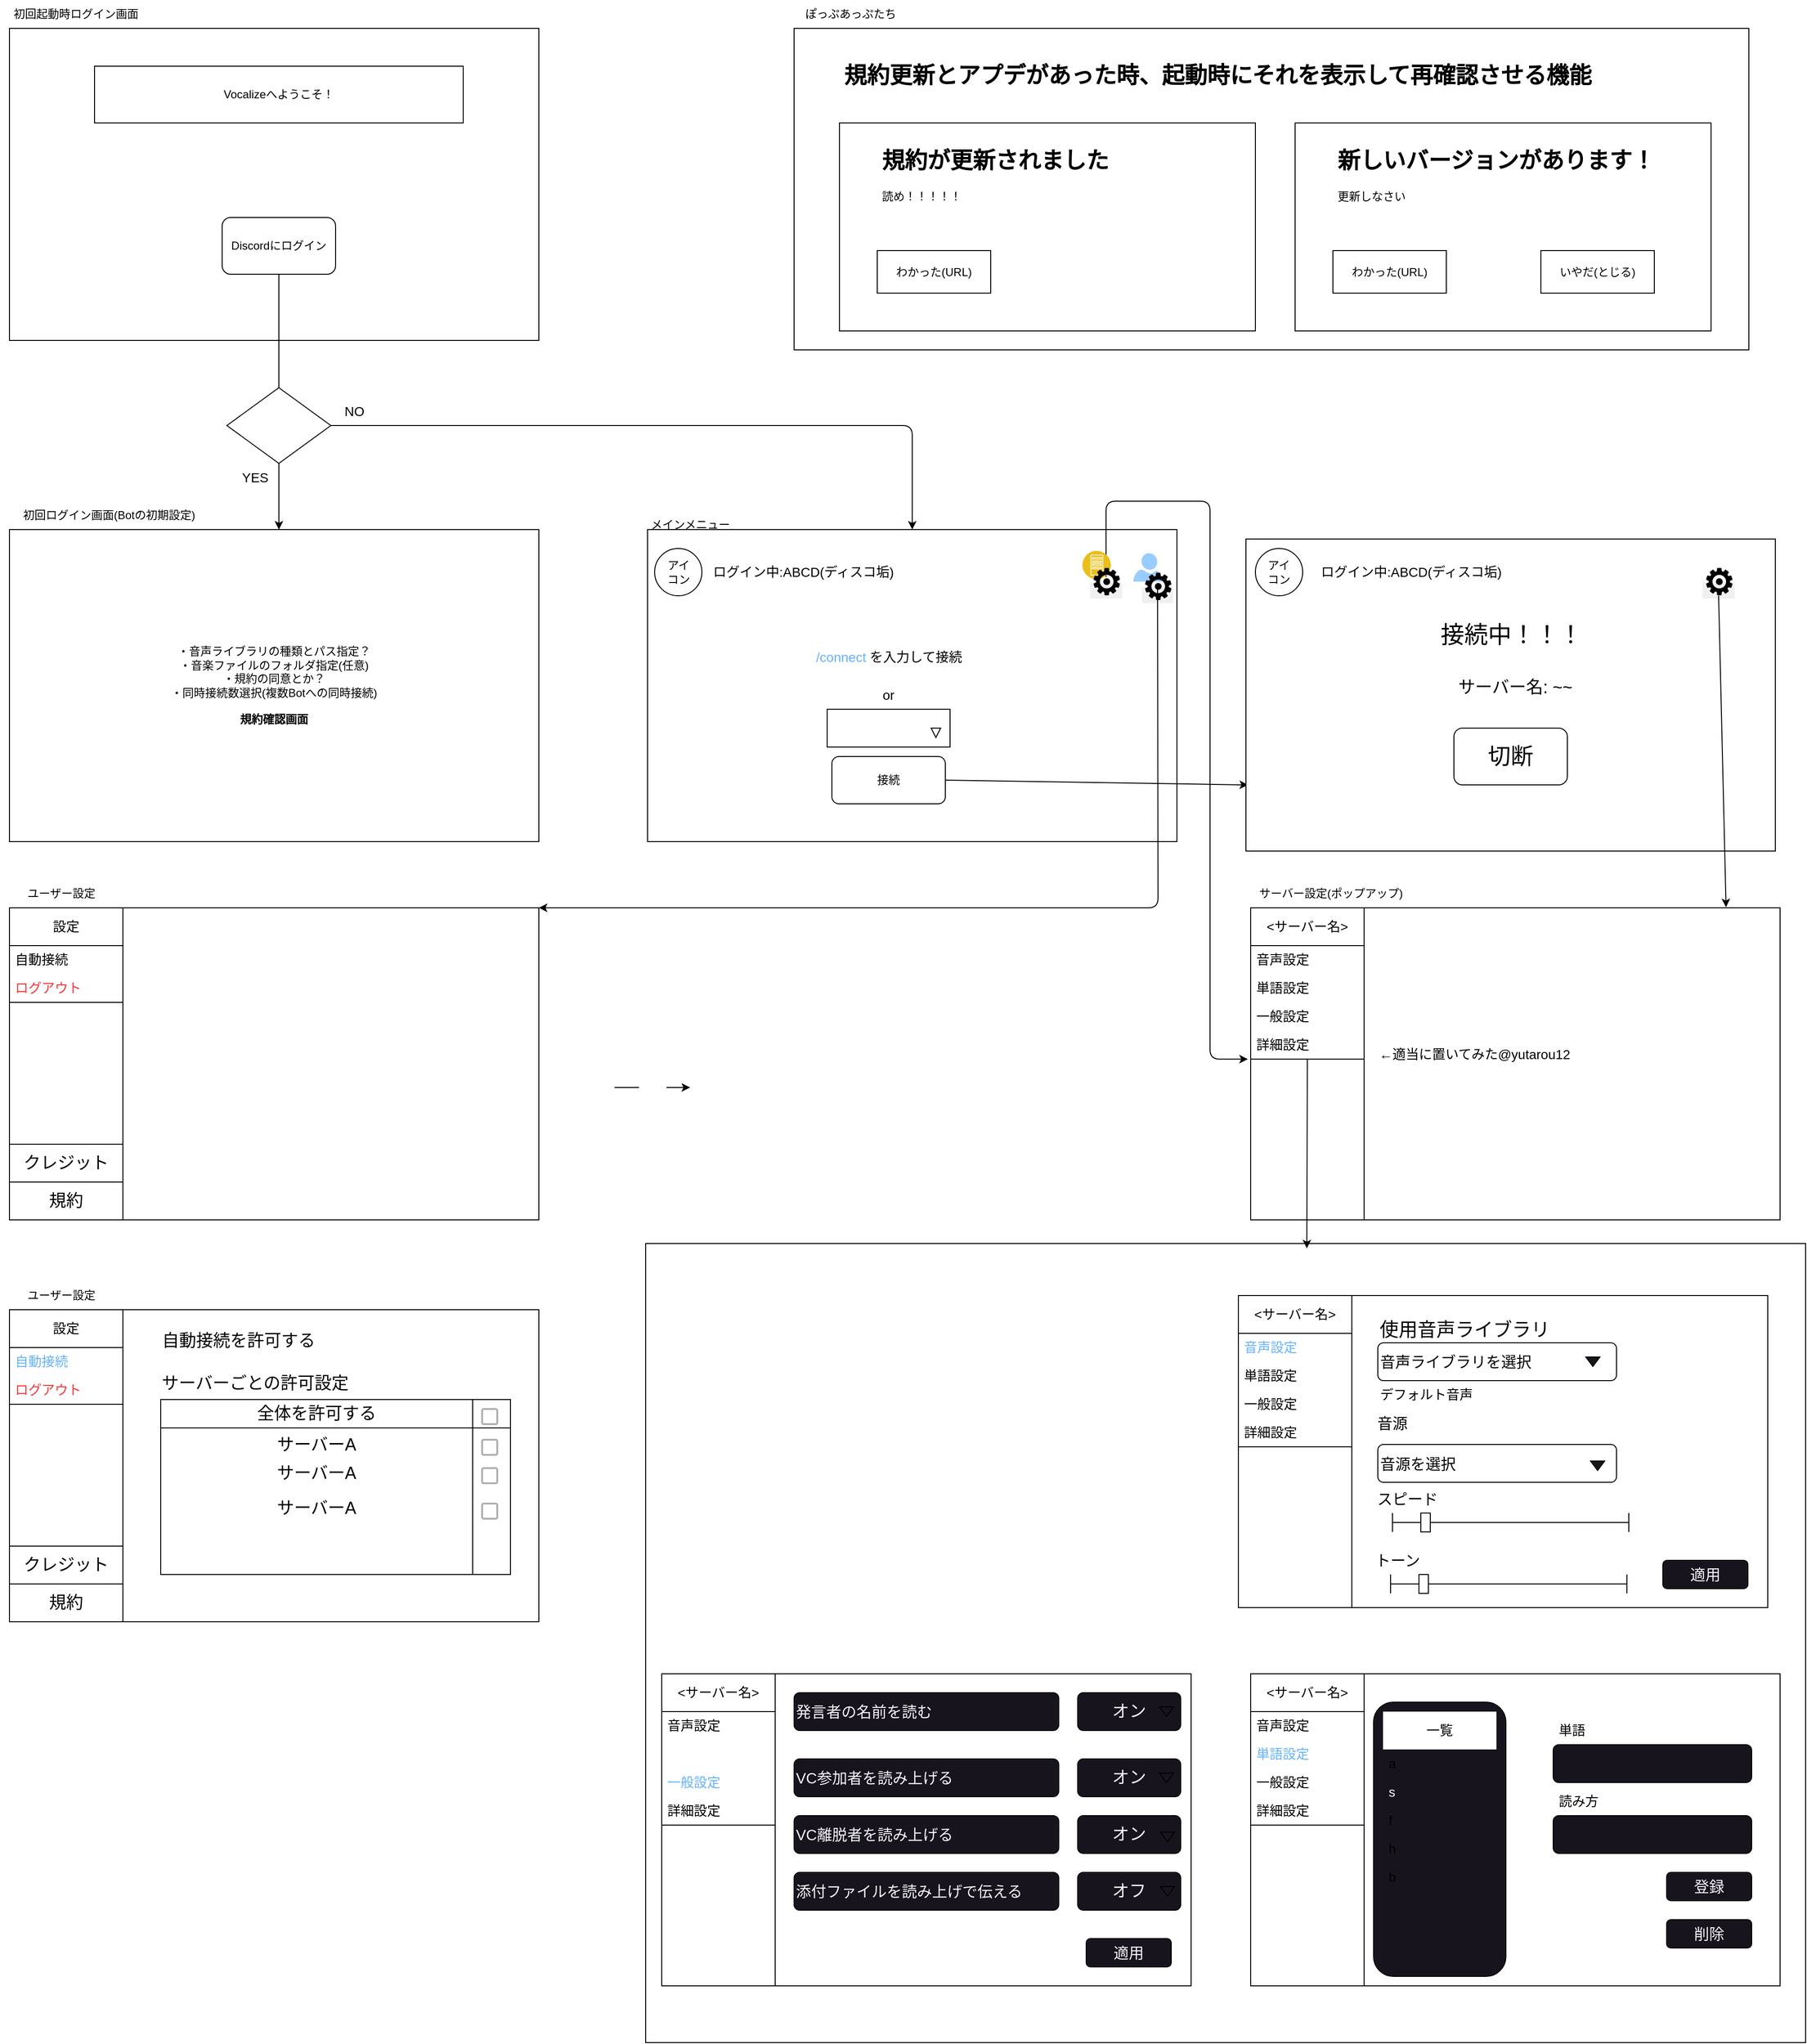 <mxfile>
    <diagram id="Rq6vKUAzr5i6UWnKAh0b" name="Page-1">
        <mxGraphModel dx="1032" dy="631" grid="1" gridSize="10" guides="1" tooltips="1" connect="1" arrows="0" fold="1" page="1" pageScale="1" pageWidth="1920" pageHeight="1200" math="0" shadow="0">
            <root>
                <mxCell id="0"/>
                <mxCell id="1" parent="0"/>
                <mxCell id="364" value="" style="rounded=0;whiteSpace=wrap;html=1;" vertex="1" parent="1">
                    <mxGeometry x="683" y="1315" width="1227" height="845" as="geometry"/>
                </mxCell>
                <mxCell id="175" value="" style="rounded=0;whiteSpace=wrap;html=1;" parent="1" vertex="1">
                    <mxGeometry x="840" y="30" width="1010" height="340" as="geometry"/>
                </mxCell>
                <mxCell id="2" value="" style="rounded=0;whiteSpace=wrap;html=1;" parent="1" vertex="1">
                    <mxGeometry x="10" y="30" width="560" height="330" as="geometry"/>
                </mxCell>
                <mxCell id="4" value="Vocalizeへようこそ！" style="rounded=0;whiteSpace=wrap;html=1;" parent="1" vertex="1">
                    <mxGeometry x="100" y="70" width="390" height="60" as="geometry"/>
                </mxCell>
                <mxCell id="5" value="初回起動時ログイン画面" style="text;html=1;align=center;verticalAlign=middle;resizable=0;points=[];autosize=1;strokeColor=none;fillColor=none;fontSize=12;" parent="1" vertex="1">
                    <mxGeometry width="160" height="30" as="geometry"/>
                </mxCell>
                <mxCell id="42" style="edgeStyle=none;html=1;exitX=0.5;exitY=1;exitDx=0;exitDy=0;fontSize=37;fontColor=#000000;startArrow=none;" parent="1" edge="1">
                    <mxGeometry relative="1" as="geometry">
                        <mxPoint x="295" y="560" as="targetPoint"/>
                    </mxGeometry>
                </mxCell>
                <mxCell id="6" value="Discordにログイン" style="rounded=1;whiteSpace=wrap;html=1;" parent="1" vertex="1">
                    <mxGeometry x="235" y="230" width="120" height="60" as="geometry"/>
                </mxCell>
                <mxCell id="8" value="" style="rounded=0;whiteSpace=wrap;html=1;" parent="1" vertex="1">
                    <mxGeometry x="685" y="560" width="560" height="330" as="geometry"/>
                </mxCell>
                <mxCell id="10" value="・音声ライブラリの種類とパス指定？&lt;br&gt;・音楽ファイルのフォルダ指定(任意)&lt;br&gt;・規約の同意とか？&lt;br&gt;・同時接続数選択(複数Botへの同時接続)&lt;br&gt;&lt;b&gt;&lt;br&gt;規約確認画面&lt;/b&gt;" style="rounded=0;whiteSpace=wrap;html=1;" parent="1" vertex="1">
                    <mxGeometry x="10" y="560" width="560" height="330" as="geometry"/>
                </mxCell>
                <mxCell id="11" value="初回ログイン画面(Botの初期設定)" style="text;html=1;align=center;verticalAlign=middle;resizable=0;points=[];autosize=1;strokeColor=none;fillColor=none;fontSize=12;" parent="1" vertex="1">
                    <mxGeometry x="10" y="530" width="210" height="30" as="geometry"/>
                </mxCell>
                <mxCell id="14" value="メインメニュー" style="text;html=1;align=center;verticalAlign=middle;resizable=0;points=[];autosize=1;strokeColor=none;fillColor=none;fontSize=12;" parent="1" vertex="1">
                    <mxGeometry x="675" y="540" width="110" height="30" as="geometry"/>
                </mxCell>
                <mxCell id="92" style="edgeStyle=none;html=1;entryX=0.004;entryY=0.788;entryDx=0;entryDy=0;fontSize=19;fontColor=#FFFFFF;entryPerimeter=0;exitX=1;exitY=0.5;exitDx=0;exitDy=0;" parent="1" source="16" target="75" edge="1">
                    <mxGeometry relative="1" as="geometry"/>
                </mxCell>
                <mxCell id="16" value="接続" style="rounded=1;whiteSpace=wrap;html=1;fontSize=12;" parent="1" vertex="1">
                    <mxGeometry x="880" y="800" width="120" height="50" as="geometry"/>
                </mxCell>
                <mxCell id="88" style="edgeStyle=none;html=1;entryX=1;entryY=0;entryDx=0;entryDy=0;fontSize=14;fontColor=#66B2FF;" parent="1" source="108" target="21" edge="1">
                    <mxGeometry relative="1" as="geometry">
                        <Array as="points">
                            <mxPoint x="1225" y="960"/>
                        </Array>
                    </mxGeometry>
                </mxCell>
                <mxCell id="18" value="アイ&lt;br&gt;コン" style="ellipse;whiteSpace=wrap;html=1;aspect=fixed;" parent="1" vertex="1">
                    <mxGeometry x="692.5" y="580" width="50" height="50" as="geometry"/>
                </mxCell>
                <mxCell id="20" value="ログイン中:ABCD(ディスコ垢)" style="text;html=1;strokeColor=none;fillColor=none;align=center;verticalAlign=middle;whiteSpace=wrap;rounded=0;fontSize=14;" parent="1" vertex="1">
                    <mxGeometry x="745" y="590" width="210" height="30" as="geometry"/>
                </mxCell>
                <mxCell id="21" value="" style="rounded=0;whiteSpace=wrap;html=1;" parent="1" vertex="1">
                    <mxGeometry x="10" y="960" width="560" height="330" as="geometry"/>
                </mxCell>
                <mxCell id="23" value="" style="rounded=0;whiteSpace=wrap;html=1;fontSize=14;" parent="1" vertex="1">
                    <mxGeometry x="10" y="960" width="120" height="330" as="geometry"/>
                </mxCell>
                <mxCell id="24" value="設定" style="swimlane;fontStyle=0;childLayout=stackLayout;horizontal=1;startSize=40;horizontalStack=0;resizeParent=1;resizeParentMax=0;resizeLast=0;collapsible=1;marginBottom=0;whiteSpace=wrap;html=1;fontSize=14;" parent="1" vertex="1">
                    <mxGeometry x="10" y="960" width="120" height="100" as="geometry">
                        <mxRectangle x="700" y="560" width="120" height="130" as="alternateBounds"/>
                    </mxGeometry>
                </mxCell>
                <mxCell id="69" value="自動接続" style="text;strokeColor=none;fillColor=none;align=left;verticalAlign=middle;spacingLeft=4;spacingRight=4;overflow=hidden;points=[[0,0.5],[1,0.5]];portConstraint=eastwest;rotatable=0;whiteSpace=wrap;html=1;fontSize=14;" vertex="1" parent="24">
                    <mxGeometry y="40" width="120" height="30" as="geometry"/>
                </mxCell>
                <mxCell id="27" value="&lt;font color=&quot;#ff3333&quot;&gt;ログアウト&lt;/font&gt;" style="text;strokeColor=none;fillColor=none;align=left;verticalAlign=middle;spacingLeft=4;spacingRight=4;overflow=hidden;points=[[0,0.5],[1,0.5]];portConstraint=eastwest;rotatable=0;whiteSpace=wrap;html=1;fontSize=14;" parent="24" vertex="1">
                    <mxGeometry y="70" width="120" height="30" as="geometry"/>
                </mxCell>
                <mxCell id="32" value="" style="rounded=0;whiteSpace=wrap;html=1;" parent="1" vertex="1">
                    <mxGeometry x="1323" y="960" width="560" height="330" as="geometry"/>
                </mxCell>
                <mxCell id="37" value="" style="rounded=0;whiteSpace=wrap;html=1;fontSize=14;" parent="1" vertex="1">
                    <mxGeometry x="1323" y="960" width="120" height="330" as="geometry"/>
                </mxCell>
                <mxCell id="33" value="&amp;lt;サーバー名&amp;gt;" style="swimlane;fontStyle=0;childLayout=stackLayout;horizontal=1;startSize=40;horizontalStack=0;resizeParent=1;resizeParentMax=0;resizeLast=0;collapsible=1;marginBottom=0;whiteSpace=wrap;html=1;fontSize=14;" parent="1" vertex="1">
                    <mxGeometry x="1323" y="960" width="120" height="160" as="geometry">
                        <mxRectangle x="700" y="560" width="120" height="130" as="alternateBounds"/>
                    </mxGeometry>
                </mxCell>
                <mxCell id="34" value="音声設定" style="text;strokeColor=none;fillColor=none;align=left;verticalAlign=middle;spacingLeft=4;spacingRight=4;overflow=hidden;points=[[0,0.5],[1,0.5]];portConstraint=eastwest;rotatable=0;whiteSpace=wrap;html=1;fontSize=14;" parent="33" vertex="1">
                    <mxGeometry y="40" width="120" height="30" as="geometry"/>
                </mxCell>
                <mxCell id="35" value="単語設定" style="text;strokeColor=none;fillColor=none;align=left;verticalAlign=middle;spacingLeft=4;spacingRight=4;overflow=hidden;points=[[0,0.5],[1,0.5]];portConstraint=eastwest;rotatable=0;whiteSpace=wrap;html=1;fontSize=14;" parent="33" vertex="1">
                    <mxGeometry y="70" width="120" height="30" as="geometry"/>
                </mxCell>
                <mxCell id="38" value="一般設定&lt;span style=&quot;color: rgba(0, 0, 0, 0); font-family: monospace; font-size: 0px;&quot;&gt;%3CmxGraphModel%3E%3Croot%3E%3CmxCell%20id%3D%220%22%2F%3E%3CmxCell%20id%3D%221%22%20parent%3D%220%22%2F%3E%3CmxCell%20id%3D%222%22%20value%3D%22%22%20style%3D%22rounded%3D0%3BwhiteSpace%3Dwrap%3Bhtml%3D1%3BfontSize%3D14%3B%22%20vertex%3D%221%22%20parent%3D%221%22%3E%3CmxGeometry%20x%3D%22700%22%20y%3D%22560%22%20width%3D%22120%22%20height%3D%22330%22%20as%3D%22geometry%22%2F%3E%3C%2FmxCell%3E%3C%2Froot%3E%3C%2FmxGraphModel%3E&lt;/span&gt;" style="text;strokeColor=none;fillColor=none;align=left;verticalAlign=middle;spacingLeft=4;spacingRight=4;overflow=hidden;points=[[0,0.5],[1,0.5]];portConstraint=eastwest;rotatable=0;whiteSpace=wrap;html=1;fontSize=14;" parent="33" vertex="1">
                    <mxGeometry y="100" width="120" height="30" as="geometry"/>
                </mxCell>
                <mxCell id="36" value="詳細設定" style="text;strokeColor=none;fillColor=none;align=left;verticalAlign=middle;spacingLeft=4;spacingRight=4;overflow=hidden;points=[[0,0.5],[1,0.5]];portConstraint=eastwest;rotatable=0;whiteSpace=wrap;html=1;fontSize=14;" parent="33" vertex="1">
                    <mxGeometry y="130" width="120" height="30" as="geometry"/>
                </mxCell>
                <mxCell id="55" value="&lt;font color=&quot;#ffffff&quot; style=&quot;font-size: 14px;&quot;&gt;サーバーを選択　&lt;/font&gt;" style="rounded=0;whiteSpace=wrap;html=1;fontSize=37;fontColor=#000000;" parent="1" vertex="1">
                    <mxGeometry x="875" y="750" width="130" height="40" as="geometry"/>
                </mxCell>
                <mxCell id="56" value="" style="triangle;whiteSpace=wrap;html=1;fontSize=14;rotation=90;" parent="1" vertex="1">
                    <mxGeometry x="985" y="770" width="10" height="10" as="geometry"/>
                </mxCell>
                <mxCell id="57" value="←適当に置いてみた@yutarou12" style="text;strokeColor=none;fillColor=none;align=left;verticalAlign=middle;spacingLeft=4;spacingRight=4;overflow=hidden;points=[[0,0.5],[1,0.5]];portConstraint=eastwest;rotatable=0;whiteSpace=wrap;html=1;fontSize=14;" parent="1" vertex="1">
                    <mxGeometry x="1453" y="1060" width="240" height="110" as="geometry"/>
                </mxCell>
                <mxCell id="73" value="&lt;font color=&quot;#000000&quot;&gt;or&lt;/font&gt;" style="text;html=1;strokeColor=none;fillColor=none;align=center;verticalAlign=middle;whiteSpace=wrap;rounded=0;fontSize=14;fontColor=#FF3333;" parent="1" vertex="1">
                    <mxGeometry x="910" y="720" width="60" height="30" as="geometry"/>
                </mxCell>
                <mxCell id="74" value="&lt;font color=&quot;#66b2ff&quot;&gt;/connect&lt;/font&gt; を入力して接続" style="text;html=1;strokeColor=none;fillColor=none;align=center;verticalAlign=middle;whiteSpace=wrap;rounded=0;fontSize=14;fontColor=#000000;" parent="1" vertex="1">
                    <mxGeometry x="852.5" y="680" width="175" height="30" as="geometry"/>
                </mxCell>
                <mxCell id="75" value="" style="rounded=0;whiteSpace=wrap;html=1;" parent="1" vertex="1">
                    <mxGeometry x="1318" y="570" width="560" height="330" as="geometry"/>
                </mxCell>
                <mxCell id="76" value="接続中！！！" style="text;strokeColor=none;fillColor=none;align=center;verticalAlign=middle;spacingLeft=4;spacingRight=4;overflow=hidden;points=[[0,0.5],[1,0.5]];portConstraint=eastwest;rotatable=0;whiteSpace=wrap;html=1;fontSize=25;" parent="1" vertex="1">
                    <mxGeometry x="1479" y="630" width="240" height="80" as="geometry"/>
                </mxCell>
                <mxCell id="78" value="アイ&lt;br&gt;コン" style="ellipse;whiteSpace=wrap;html=1;aspect=fixed;" parent="1" vertex="1">
                    <mxGeometry x="1328" y="580" width="50" height="50" as="geometry"/>
                </mxCell>
                <mxCell id="79" value="ログイン中:ABCD(ディスコ垢)" style="text;html=1;strokeColor=none;fillColor=none;align=center;verticalAlign=middle;whiteSpace=wrap;rounded=0;fontSize=14;" parent="1" vertex="1">
                    <mxGeometry x="1388" y="590" width="210" height="30" as="geometry"/>
                </mxCell>
                <mxCell id="89" value="" style="endArrow=classic;html=1;" parent="1" source="31" edge="1">
                    <mxGeometry width="50" height="50" relative="1" as="geometry">
                        <mxPoint x="1170" y="190" as="sourcePoint"/>
                        <mxPoint x="1320" y="1120" as="targetPoint"/>
                        <Array as="points">
                            <mxPoint x="1170" y="530"/>
                            <mxPoint x="1280" y="530"/>
                            <mxPoint x="1280" y="1120"/>
                        </Array>
                    </mxGeometry>
                </mxCell>
                <mxCell id="91" value="&lt;font style=&quot;font-size: 24px;&quot;&gt;切断&lt;/font&gt;" style="rounded=1;whiteSpace=wrap;html=1;fontSize=8;fontColor=#000000;" parent="1" vertex="1">
                    <mxGeometry x="1538" y="770" width="120" height="60" as="geometry"/>
                </mxCell>
                <mxCell id="93" value="ユーザー設定" style="text;html=1;strokeColor=none;fillColor=none;align=center;verticalAlign=middle;whiteSpace=wrap;rounded=0;" parent="1" vertex="1">
                    <mxGeometry x="10" y="930" width="110" height="30" as="geometry"/>
                </mxCell>
                <mxCell id="94" value="&lt;font style=&quot;font-size: 18px;&quot;&gt;サーバー名: ~~&lt;/font&gt;" style="text;html=1;strokeColor=none;fillColor=none;align=center;verticalAlign=middle;whiteSpace=wrap;rounded=0;fontSize=24;fontColor=#000000;" parent="1" vertex="1">
                    <mxGeometry x="1538" y="710" width="130" height="30" as="geometry"/>
                </mxCell>
                <mxCell id="95" value="サーバー設定(ポップアップ)" style="text;html=1;strokeColor=none;fillColor=none;align=center;verticalAlign=middle;whiteSpace=wrap;rounded=0;" parent="1" vertex="1">
                    <mxGeometry x="1323" y="930" width="170" height="30" as="geometry"/>
                </mxCell>
                <mxCell id="96" value="" style="endArrow=classic;html=1;exitX=0.5;exitY=1;exitDx=0;exitDy=0;entryX=0.898;entryY=-0.002;entryDx=0;entryDy=0;entryPerimeter=0;" parent="1" source="97" target="32" edge="1">
                    <mxGeometry width="50" height="50" relative="1" as="geometry">
                        <mxPoint x="1310" y="730" as="sourcePoint"/>
                        <mxPoint x="1883" y="950" as="targetPoint"/>
                        <Array as="points"/>
                    </mxGeometry>
                </mxCell>
                <mxCell id="97" value="&lt;span style=&quot;font-family: &amp;quot;gg sans&amp;quot;, &amp;quot;Noto Sans&amp;quot;, &amp;quot;Helvetica Neue&amp;quot;, Helvetica, Arial, sans-serif; text-align: left; background-color: rgba(2, 2, 2, 0.06);&quot;&gt;&lt;b style=&quot;&quot;&gt;&lt;font style=&quot;font-size: 37px;&quot;&gt;⚙&lt;/font&gt;&lt;/b&gt;&lt;/span&gt;" style="text;html=1;strokeColor=none;fillColor=none;align=center;verticalAlign=middle;whiteSpace=wrap;rounded=0;fontSize=12;" parent="1" vertex="1">
                    <mxGeometry x="1788" y="600" width="60" height="30" as="geometry"/>
                </mxCell>
                <mxCell id="107" value="" style="verticalLabelPosition=bottom;html=1;verticalAlign=top;align=center;strokeColor=none;fillColor=#99CCFF;shape=mxgraph.azure.user;fontSize=19;fontColor=#FFFFFF;" parent="1" vertex="1">
                    <mxGeometry x="1199" y="585" width="30" height="30" as="geometry"/>
                </mxCell>
                <mxCell id="108" value="&lt;span style=&quot;font-family: &amp;quot;gg sans&amp;quot;, &amp;quot;Noto Sans&amp;quot;, &amp;quot;Helvetica Neue&amp;quot;, Helvetica, Arial, sans-serif; text-align: left; background-color: rgba(2, 2, 2, 0.06);&quot;&gt;&lt;b style=&quot;&quot;&gt;&lt;font style=&quot;font-size: 37px;&quot;&gt;⚙&lt;/font&gt;&lt;/b&gt;&lt;/span&gt;" style="text;html=1;strokeColor=none;fillColor=none;align=center;verticalAlign=middle;whiteSpace=wrap;rounded=0;fontSize=12;" parent="1" vertex="1">
                    <mxGeometry x="1220" y="620" width="9" as="geometry"/>
                </mxCell>
                <mxCell id="121" value="" style="aspect=fixed;perimeter=ellipsePerimeter;html=1;align=center;shadow=0;dashed=0;fontColor=#4277BB;labelBackgroundColor=#ffffff;fontSize=12;spacingTop=3;image;image=img/lib/ibm/applications/app_server.svg;fillColor=#FFFFFF;" parent="1" vertex="1">
                    <mxGeometry x="1145" y="582.5" width="30" height="30" as="geometry"/>
                </mxCell>
                <mxCell id="31" value="&lt;span style=&quot;font-family: &amp;quot;gg sans&amp;quot;, &amp;quot;Noto Sans&amp;quot;, &amp;quot;Helvetica Neue&amp;quot;, Helvetica, Arial, sans-serif; text-align: left; background-color: rgba(2, 2, 2, 0.06);&quot;&gt;&lt;b style=&quot;&quot;&gt;&lt;font style=&quot;font-size: 37px;&quot;&gt;⚙&lt;/font&gt;&lt;/b&gt;&lt;/span&gt;" style="text;html=1;strokeColor=none;fillColor=none;align=center;verticalAlign=middle;whiteSpace=wrap;rounded=0;fontSize=12;" parent="1" vertex="1">
                    <mxGeometry x="1165" y="610" width="10" height="10" as="geometry"/>
                </mxCell>
                <mxCell id="126" value="&lt;h1&gt;規約更新とアプデがあった時、起動時にそれを表示して再確認させる機能&lt;br&gt;&lt;/h1&gt;" style="text;html=1;strokeColor=none;fillColor=none;spacing=5;spacingTop=-20;whiteSpace=wrap;overflow=hidden;rounded=0;" parent="1" vertex="1">
                    <mxGeometry x="888" y="60" width="820" height="160" as="geometry"/>
                </mxCell>
                <mxCell id="130" value="規約" style="rounded=0;whiteSpace=wrap;html=1;fontSize=18;fontColor=#000000;" parent="1" vertex="1">
                    <mxGeometry x="10" y="1250" width="120" height="40" as="geometry"/>
                </mxCell>
                <mxCell id="131" value="クレジット" style="rounded=0;whiteSpace=wrap;html=1;fontSize=18;fontColor=#000000;" parent="1" vertex="1">
                    <mxGeometry x="10" y="1210" width="120" height="40" as="geometry"/>
                </mxCell>
                <mxCell id="162" value="" style="rounded=0;whiteSpace=wrap;html=1;" parent="1" vertex="1">
                    <mxGeometry x="1370" y="130" width="440" height="220" as="geometry"/>
                </mxCell>
                <mxCell id="163" value="&lt;h1&gt;新しいバージョンがあります！&lt;/h1&gt;&lt;p&gt;更新しなさい&lt;/p&gt;" style="text;html=1;strokeColor=none;fillColor=none;spacing=5;spacingTop=-20;whiteSpace=wrap;overflow=hidden;rounded=0;" parent="1" vertex="1">
                    <mxGeometry x="1410" y="150" width="360" height="90" as="geometry"/>
                </mxCell>
                <mxCell id="165" value="わかった(URL)" style="rounded=0;whiteSpace=wrap;html=1;" parent="1" vertex="1">
                    <mxGeometry x="1410" y="265" width="120" height="45" as="geometry"/>
                </mxCell>
                <mxCell id="168" value="いやだ(とじる)" style="rounded=0;whiteSpace=wrap;html=1;" parent="1" vertex="1">
                    <mxGeometry x="1630" y="265" width="120" height="45" as="geometry"/>
                </mxCell>
                <mxCell id="170" value="" style="rounded=0;whiteSpace=wrap;html=1;" parent="1" vertex="1">
                    <mxGeometry x="888" y="130" width="440" height="220" as="geometry"/>
                </mxCell>
                <mxCell id="171" value="&lt;h1&gt;規約が更新されました&lt;/h1&gt;&lt;div&gt;読め！！！！！&lt;/div&gt;" style="text;html=1;strokeColor=none;fillColor=none;spacing=5;spacingTop=-20;whiteSpace=wrap;overflow=hidden;rounded=0;" parent="1" vertex="1">
                    <mxGeometry x="928" y="150" width="360" height="90" as="geometry"/>
                </mxCell>
                <mxCell id="172" value="わかった(URL)" style="rounded=0;whiteSpace=wrap;html=1;" parent="1" vertex="1">
                    <mxGeometry x="928" y="265" width="120" height="45" as="geometry"/>
                </mxCell>
                <mxCell id="176" value="ぽっぷあっぷたち" style="text;html=1;strokeColor=none;fillColor=none;align=center;verticalAlign=middle;whiteSpace=wrap;rounded=0;" parent="1" vertex="1">
                    <mxGeometry x="830" width="140" height="30" as="geometry"/>
                </mxCell>
                <mxCell id="177" value="" style="rounded=0;whiteSpace=wrap;html=1;" parent="1" vertex="1">
                    <mxGeometry x="1310" y="1370" width="560" height="330" as="geometry"/>
                </mxCell>
                <mxCell id="178" value="" style="rounded=0;whiteSpace=wrap;html=1;fontSize=14;" parent="1" vertex="1">
                    <mxGeometry x="1310" y="1370" width="120" height="330" as="geometry"/>
                </mxCell>
                <mxCell id="179" value="&amp;lt;サーバー名&amp;gt;" style="swimlane;fontStyle=0;childLayout=stackLayout;horizontal=1;startSize=40;horizontalStack=0;resizeParent=1;resizeParentMax=0;resizeLast=0;collapsible=1;marginBottom=0;whiteSpace=wrap;html=1;fontSize=14;" parent="1" vertex="1">
                    <mxGeometry x="1310" y="1370" width="120" height="160" as="geometry">
                        <mxRectangle x="700" y="560" width="120" height="130" as="alternateBounds"/>
                    </mxGeometry>
                </mxCell>
                <mxCell id="180" value="&lt;font color=&quot;#66b2ff&quot;&gt;音声設定&lt;/font&gt;" style="text;strokeColor=none;fillColor=none;align=left;verticalAlign=middle;spacingLeft=4;spacingRight=4;overflow=hidden;points=[[0,0.5],[1,0.5]];portConstraint=eastwest;rotatable=0;whiteSpace=wrap;html=1;fontSize=14;" parent="179" vertex="1">
                    <mxGeometry y="40" width="120" height="30" as="geometry"/>
                </mxCell>
                <mxCell id="181" value="単語設定" style="text;strokeColor=none;fillColor=none;align=left;verticalAlign=middle;spacingLeft=4;spacingRight=4;overflow=hidden;points=[[0,0.5],[1,0.5]];portConstraint=eastwest;rotatable=0;whiteSpace=wrap;html=1;fontSize=14;" parent="179" vertex="1">
                    <mxGeometry y="70" width="120" height="30" as="geometry"/>
                </mxCell>
                <mxCell id="182" value="一般設定&lt;span style=&quot;color: rgba(0, 0, 0, 0); font-family: monospace; font-size: 0px;&quot;&gt;%3CmxGraphModel%3E%3Croot%3E%3CmxCell%20id%3D%220%22%2F%3E%3CmxCell%20id%3D%221%22%20parent%3D%220%22%2F%3E%3CmxCell%20id%3D%222%22%20value%3D%22%22%20style%3D%22rounded%3D0%3BwhiteSpace%3Dwrap%3Bhtml%3D1%3BfontSize%3D14%3B%22%20vertex%3D%221%22%20parent%3D%221%22%3E%3CmxGeometry%20x%3D%22700%22%20y%3D%22560%22%20width%3D%22120%22%20height%3D%22330%22%20as%3D%22geometry%22%2F%3E%3C%2FmxCell%3E%3C%2Froot%3E%3C%2FmxGraphModel%3E&lt;/span&gt;" style="text;strokeColor=none;fillColor=none;align=left;verticalAlign=middle;spacingLeft=4;spacingRight=4;overflow=hidden;points=[[0,0.5],[1,0.5]];portConstraint=eastwest;rotatable=0;whiteSpace=wrap;html=1;fontSize=14;" parent="179" vertex="1">
                    <mxGeometry y="100" width="120" height="30" as="geometry"/>
                </mxCell>
                <mxCell id="183" value="詳細設定" style="text;strokeColor=none;fillColor=none;align=left;verticalAlign=middle;spacingLeft=4;spacingRight=4;overflow=hidden;points=[[0,0.5],[1,0.5]];portConstraint=eastwest;rotatable=0;whiteSpace=wrap;html=1;fontSize=14;" parent="179" vertex="1">
                    <mxGeometry y="130" width="120" height="30" as="geometry"/>
                </mxCell>
                <mxCell id="187" value="" style="rounded=0;whiteSpace=wrap;html=1;" parent="1" vertex="1">
                    <mxGeometry x="1323" y="1770" width="560" height="330" as="geometry"/>
                </mxCell>
                <mxCell id="188" value="" style="rounded=0;whiteSpace=wrap;html=1;fontSize=14;" parent="1" vertex="1">
                    <mxGeometry x="1323" y="1770" width="120" height="330" as="geometry"/>
                </mxCell>
                <mxCell id="189" value="&amp;lt;サーバー名&amp;gt;" style="swimlane;fontStyle=0;childLayout=stackLayout;horizontal=1;startSize=40;horizontalStack=0;resizeParent=1;resizeParentMax=0;resizeLast=0;collapsible=1;marginBottom=0;whiteSpace=wrap;html=1;fontSize=14;" parent="1" vertex="1">
                    <mxGeometry x="1323" y="1770" width="120" height="160" as="geometry">
                        <mxRectangle x="700" y="560" width="120" height="130" as="alternateBounds"/>
                    </mxGeometry>
                </mxCell>
                <mxCell id="190" value="音声設定" style="text;strokeColor=none;fillColor=none;align=left;verticalAlign=middle;spacingLeft=4;spacingRight=4;overflow=hidden;points=[[0,0.5],[1,0.5]];portConstraint=eastwest;rotatable=0;whiteSpace=wrap;html=1;fontSize=14;" parent="189" vertex="1">
                    <mxGeometry y="40" width="120" height="30" as="geometry"/>
                </mxCell>
                <mxCell id="191" value="&lt;font color=&quot;#66b2ff&quot;&gt;単語設定&lt;/font&gt;" style="text;strokeColor=none;fillColor=none;align=left;verticalAlign=middle;spacingLeft=4;spacingRight=4;overflow=hidden;points=[[0,0.5],[1,0.5]];portConstraint=eastwest;rotatable=0;whiteSpace=wrap;html=1;fontSize=14;fontColor=#6666FF;" parent="189" vertex="1">
                    <mxGeometry y="70" width="120" height="30" as="geometry"/>
                </mxCell>
                <mxCell id="192" value="一般設定&lt;span style=&quot;color: rgba(0, 0, 0, 0); font-family: monospace; font-size: 0px;&quot;&gt;%3CmxGraphModel%3E%3Croot%3E%3CmxCell%20id%3D%220%22%2F%3E%3CmxCell%20id%3D%221%22%20parent%3D%220%22%2F%3E%3CmxCell%20id%3D%222%22%20value%3D%22%22%20style%3D%22rounded%3D0%3BwhiteSpace%3Dwrap%3Bhtml%3D1%3BfontSize%3D14%3B%22%20vertex%3D%221%22%20parent%3D%221%22%3E%3CmxGeometry%20x%3D%22700%22%20y%3D%22560%22%20width%3D%22120%22%20height%3D%22330%22%20as%3D%22geometry%22%2F%3E%3C%2FmxCell%3E%3C%2Froot%3E%3C%2FmxGraphModel%3E&lt;/span&gt;" style="text;strokeColor=none;fillColor=none;align=left;verticalAlign=middle;spacingLeft=4;spacingRight=4;overflow=hidden;points=[[0,0.5],[1,0.5]];portConstraint=eastwest;rotatable=0;whiteSpace=wrap;html=1;fontSize=14;" parent="189" vertex="1">
                    <mxGeometry y="100" width="120" height="30" as="geometry"/>
                </mxCell>
                <mxCell id="193" value="詳細設定" style="text;strokeColor=none;fillColor=none;align=left;verticalAlign=middle;spacingLeft=4;spacingRight=4;overflow=hidden;points=[[0,0.5],[1,0.5]];portConstraint=eastwest;rotatable=0;whiteSpace=wrap;html=1;fontSize=14;" parent="189" vertex="1">
                    <mxGeometry y="130" width="120" height="30" as="geometry"/>
                </mxCell>
                <mxCell id="196" value="" style="rounded=1;whiteSpace=wrap;html=1;strokeColor=default;fontSize=9;fontColor=#6666FF;fillColor=#18141d;" parent="1" vertex="1">
                    <mxGeometry x="1453" y="1800" width="140" height="290" as="geometry"/>
                </mxCell>
                <mxCell id="197" value="一覧" style="swimlane;fontStyle=0;childLayout=stackLayout;horizontal=1;startSize=40;horizontalStack=0;resizeParent=1;resizeParentMax=0;resizeLast=0;collapsible=1;marginBottom=0;whiteSpace=wrap;html=1;fontSize=14;strokeColor=none;" parent="1" vertex="1">
                    <mxGeometry x="1463" y="1810" width="120" height="190" as="geometry">
                        <mxRectangle x="700" y="560" width="120" height="130" as="alternateBounds"/>
                    </mxGeometry>
                </mxCell>
                <mxCell id="198" value="a" style="text;strokeColor=none;fillColor=none;align=left;verticalAlign=middle;spacingLeft=4;spacingRight=4;overflow=hidden;points=[[0,0.5],[1,0.5]];portConstraint=eastwest;rotatable=0;whiteSpace=wrap;html=1;fontSize=14;" parent="197" vertex="1">
                    <mxGeometry y="40" width="120" height="30" as="geometry"/>
                </mxCell>
                <mxCell id="199" value="s" style="text;strokeColor=none;fillColor=none;align=left;verticalAlign=middle;spacingLeft=4;spacingRight=4;overflow=hidden;points=[[0,0.5],[1,0.5]];portConstraint=eastwest;rotatable=0;whiteSpace=wrap;html=1;fontSize=14;fontColor=#f5f5fa;" parent="197" vertex="1">
                    <mxGeometry y="70" width="120" height="30" as="geometry"/>
                </mxCell>
                <mxCell id="200" value="f" style="text;strokeColor=none;fillColor=none;align=left;verticalAlign=middle;spacingLeft=4;spacingRight=4;overflow=hidden;points=[[0,0.5],[1,0.5]];portConstraint=eastwest;rotatable=0;whiteSpace=wrap;html=1;fontSize=14;" parent="197" vertex="1">
                    <mxGeometry y="100" width="120" height="30" as="geometry"/>
                </mxCell>
                <mxCell id="201" value="h" style="text;strokeColor=none;fillColor=none;align=left;verticalAlign=middle;spacingLeft=4;spacingRight=4;overflow=hidden;points=[[0,0.5],[1,0.5]];portConstraint=eastwest;rotatable=0;whiteSpace=wrap;html=1;fontSize=14;" parent="197" vertex="1">
                    <mxGeometry y="130" width="120" height="30" as="geometry"/>
                </mxCell>
                <mxCell id="202" value="b" style="text;strokeColor=none;fillColor=none;align=left;verticalAlign=middle;spacingLeft=4;spacingRight=4;overflow=hidden;points=[[0,0.5],[1,0.5]];portConstraint=eastwest;rotatable=0;whiteSpace=wrap;html=1;fontSize=14;" parent="197" vertex="1">
                    <mxGeometry y="160" width="120" height="30" as="geometry"/>
                </mxCell>
                <mxCell id="203" value="" style="rounded=1;whiteSpace=wrap;html=1;strokeColor=default;fontSize=9;fontColor=#f5f5fa;fillColor=#18141D;" parent="1" vertex="1">
                    <mxGeometry x="1643" y="1845" width="210" height="40" as="geometry"/>
                </mxCell>
                <mxCell id="204" value="" style="rounded=1;whiteSpace=wrap;html=1;strokeColor=default;fontSize=9;fontColor=#f5f5fa;fillColor=#18141D;" parent="1" vertex="1">
                    <mxGeometry x="1643" y="1920" width="210" height="40" as="geometry"/>
                </mxCell>
                <mxCell id="205" value="単語" style="text;strokeColor=none;fillColor=none;align=left;verticalAlign=middle;spacingLeft=4;spacingRight=4;overflow=hidden;points=[[0,0.5],[1,0.5]];portConstraint=eastwest;rotatable=0;whiteSpace=wrap;html=1;fontSize=14;" parent="1" vertex="1">
                    <mxGeometry x="1643" y="1815" width="120" height="30" as="geometry"/>
                </mxCell>
                <mxCell id="206" value="読み方" style="text;strokeColor=none;fillColor=none;align=left;verticalAlign=middle;spacingLeft=4;spacingRight=4;overflow=hidden;points=[[0,0.5],[1,0.5]];portConstraint=eastwest;rotatable=0;whiteSpace=wrap;html=1;fontSize=14;" parent="1" vertex="1">
                    <mxGeometry x="1643" y="1890" width="120" height="30" as="geometry"/>
                </mxCell>
                <mxCell id="207" value="登録" style="rounded=1;whiteSpace=wrap;html=1;strokeColor=default;fontSize=16;fontColor=#f5f5fa;fillColor=#18141D;" parent="1" vertex="1">
                    <mxGeometry x="1763" y="1980" width="90" height="30" as="geometry"/>
                </mxCell>
                <mxCell id="209" value="削除" style="rounded=1;whiteSpace=wrap;html=1;strokeColor=default;fontSize=16;fontColor=#f5f5fa;fillColor=#18141D;" parent="1" vertex="1">
                    <mxGeometry x="1763" y="2030" width="90" height="30" as="geometry"/>
                </mxCell>
                <mxCell id="213" value="" style="rounded=0;whiteSpace=wrap;html=1;" parent="1" vertex="1">
                    <mxGeometry x="700" y="1770" width="560" height="330" as="geometry"/>
                </mxCell>
                <mxCell id="214" value="" style="rounded=0;whiteSpace=wrap;html=1;fontSize=14;" parent="1" vertex="1">
                    <mxGeometry x="700" y="1770" width="120" height="330" as="geometry"/>
                </mxCell>
                <mxCell id="215" value="&amp;lt;サーバー名&amp;gt;" style="swimlane;fontStyle=0;childLayout=stackLayout;horizontal=1;startSize=40;horizontalStack=0;resizeParent=1;resizeParentMax=0;resizeLast=0;collapsible=1;marginBottom=0;whiteSpace=wrap;html=1;fontSize=14;" parent="1" vertex="1">
                    <mxGeometry x="700" y="1770" width="120" height="160" as="geometry">
                        <mxRectangle x="700" y="560" width="120" height="130" as="alternateBounds"/>
                    </mxGeometry>
                </mxCell>
                <mxCell id="216" value="音声設定" style="text;strokeColor=none;fillColor=none;align=left;verticalAlign=middle;spacingLeft=4;spacingRight=4;overflow=hidden;points=[[0,0.5],[1,0.5]];portConstraint=eastwest;rotatable=0;whiteSpace=wrap;html=1;fontSize=14;" parent="215" vertex="1">
                    <mxGeometry y="40" width="120" height="30" as="geometry"/>
                </mxCell>
                <mxCell id="217" value="単語設定" style="text;strokeColor=none;fillColor=none;align=left;verticalAlign=middle;spacingLeft=4;spacingRight=4;overflow=hidden;points=[[0,0.5],[1,0.5]];portConstraint=eastwest;rotatable=0;whiteSpace=wrap;html=1;fontSize=14;fontColor=#FFFFFF;" parent="215" vertex="1">
                    <mxGeometry y="70" width="120" height="30" as="geometry"/>
                </mxCell>
                <mxCell id="218" value="&lt;font color=&quot;#66b2ff&quot;&gt;一般設定&lt;span style=&quot;font-family: monospace; font-size: 0px;&quot;&gt;%3CmxGraphModel%3E%3Croot%3E%3CmxCell%20id%3D%220%22%2F%3E%3CmxCell%20id%3D%221%22%20parent%3D%220%22%2F%3E%3CmxCell%20id%3D%222%22%20value%3D%22%22%20style%3D%22rounded%3D0%3BwhiteSpace%3Dwrap%3Bhtml%3D1%3BfontSize%3D14%3B%22%20vertex%3D%221%22%20parent%3D%221%22%3E%3CmxGeometry%20x%3D%22700%22%20y%3D%22560%22%20width%3D%22120%22%20height%3D%22330%22%20as%3D%22geometry%22%2F%3E%3C%2FmxCell%3E%3C%2Froot%3E%3C%2FmxGraphModel%3E&lt;/span&gt;&lt;/font&gt;" style="text;strokeColor=none;fillColor=none;align=left;verticalAlign=middle;spacingLeft=4;spacingRight=4;overflow=hidden;points=[[0,0.5],[1,0.5]];portConstraint=eastwest;rotatable=0;whiteSpace=wrap;html=1;fontSize=14;fontColor=#6666FF;" parent="215" vertex="1">
                    <mxGeometry y="100" width="120" height="30" as="geometry"/>
                </mxCell>
                <mxCell id="219" value="詳細設定" style="text;strokeColor=none;fillColor=none;align=left;verticalAlign=middle;spacingLeft=4;spacingRight=4;overflow=hidden;points=[[0,0.5],[1,0.5]];portConstraint=eastwest;rotatable=0;whiteSpace=wrap;html=1;fontSize=14;" parent="215" vertex="1">
                    <mxGeometry y="130" width="120" height="30" as="geometry"/>
                </mxCell>
                <mxCell id="234" value="発言者の名前を読む" style="rounded=1;whiteSpace=wrap;html=1;strokeColor=default;fontSize=16;fontColor=#f5f5fa;fillColor=#18141D;align=left;" parent="1" vertex="1">
                    <mxGeometry x="840" y="1790" width="280" height="40" as="geometry"/>
                </mxCell>
                <mxCell id="235" value="オン" style="rounded=1;whiteSpace=wrap;html=1;strokeColor=default;fontSize=18;fontColor=#f5f5fa;fillColor=#18141D;" parent="1" vertex="1">
                    <mxGeometry x="1140" y="1790" width="109" height="40" as="geometry"/>
                </mxCell>
                <mxCell id="236" value="VC参加者を読み上げる" style="rounded=1;whiteSpace=wrap;html=1;strokeColor=default;fontSize=16;fontColor=#f5f5fa;fillColor=#18141D;align=left;" parent="1" vertex="1">
                    <mxGeometry x="840" y="1860" width="280" height="40" as="geometry"/>
                </mxCell>
                <mxCell id="237" value="&lt;span style=&quot;font-size: 18px;&quot;&gt;オン&lt;/span&gt;" style="rounded=1;whiteSpace=wrap;html=1;strokeColor=default;fontSize=9;fontColor=#f5f5fa;fillColor=#18141D;" parent="1" vertex="1">
                    <mxGeometry x="1140" y="1860" width="109" height="40" as="geometry"/>
                </mxCell>
                <mxCell id="240" value="&lt;span style=&quot;font-size: 16px;&quot;&gt;VC離脱者を読み上げる&lt;/span&gt;" style="rounded=1;whiteSpace=wrap;html=1;strokeColor=default;fontSize=9;fontColor=#f5f5fa;fillColor=#18141D;align=left;" parent="1" vertex="1">
                    <mxGeometry x="840" y="1920" width="280" height="40" as="geometry"/>
                </mxCell>
                <mxCell id="241" value="&lt;span style=&quot;font-size: 18px;&quot;&gt;オン&lt;/span&gt;" style="rounded=1;whiteSpace=wrap;html=1;strokeColor=default;fontSize=9;fontColor=#f5f5fa;fillColor=#18141D;" parent="1" vertex="1">
                    <mxGeometry x="1140" y="1920" width="109" height="40" as="geometry"/>
                </mxCell>
                <mxCell id="242" value="&lt;span style=&quot;font-size: 16px;&quot;&gt;添付ファイルを読み上げで伝える&lt;/span&gt;" style="rounded=1;whiteSpace=wrap;html=1;strokeColor=default;fontSize=9;fontColor=#f5f5fa;fillColor=#18141D;align=left;" parent="1" vertex="1">
                    <mxGeometry x="840" y="1980" width="280" height="40" as="geometry"/>
                </mxCell>
                <mxCell id="243" value="&lt;span style=&quot;font-size: 18px;&quot;&gt;オフ&lt;/span&gt;" style="rounded=1;whiteSpace=wrap;html=1;strokeColor=default;fontSize=9;fontColor=#f5f5fa;fillColor=#18141D;" parent="1" vertex="1">
                    <mxGeometry x="1140" y="1980" width="109" height="40" as="geometry"/>
                </mxCell>
                <mxCell id="246" value="" style="triangle;whiteSpace=wrap;html=1;strokeColor=default;fontSize=16;fontColor=#6666FF;fillColor=#18141d;rotation=90;" parent="1" vertex="1">
                    <mxGeometry x="1229" y="1802.5" width="10" height="15" as="geometry"/>
                </mxCell>
                <mxCell id="247" value="" style="triangle;whiteSpace=wrap;html=1;strokeColor=default;fontSize=16;fontColor=#6666FF;fillColor=#18141d;rotation=90;" parent="1" vertex="1">
                    <mxGeometry x="1229" y="1872.5" width="10" height="15" as="geometry"/>
                </mxCell>
                <mxCell id="248" value="" style="triangle;whiteSpace=wrap;html=1;strokeColor=default;fontSize=16;fontColor=#6666FF;fillColor=#18141d;rotation=90;" parent="1" vertex="1">
                    <mxGeometry x="1230" y="1935" width="10" height="15" as="geometry"/>
                </mxCell>
                <mxCell id="249" value="" style="triangle;whiteSpace=wrap;html=1;strokeColor=default;fontSize=16;fontColor=#6666FF;fillColor=#18141d;rotation=90;" parent="1" vertex="1">
                    <mxGeometry x="1230" y="1992.5" width="10" height="15" as="geometry"/>
                </mxCell>
                <mxCell id="251" value="&lt;span style=&quot;font-size: 16px;&quot;&gt;音源を選択&lt;/span&gt;" style="rounded=1;whiteSpace=wrap;html=1;align=left;" parent="1" vertex="1">
                    <mxGeometry x="1457.5" y="1527.5" width="252.5" height="40" as="geometry"/>
                </mxCell>
                <mxCell id="252" value="" style="triangle;whiteSpace=wrap;html=1;strokeColor=default;fontSize=16;fontColor=#6666FF;fillColor=#18141d;rotation=90;" parent="1" vertex="1">
                    <mxGeometry x="1685" y="1542.5" width="10" height="15" as="geometry"/>
                </mxCell>
                <mxCell id="254" value="&lt;font style=&quot;font-size: 16px;&quot;&gt;音声ライブラリを選択&lt;/font&gt;" style="rounded=1;whiteSpace=wrap;html=1;align=left;" parent="1" vertex="1">
                    <mxGeometry x="1457.5" y="1420" width="252.5" height="40" as="geometry"/>
                </mxCell>
                <mxCell id="255" value="" style="triangle;whiteSpace=wrap;html=1;strokeColor=default;fontSize=16;fontColor=#6666FF;fillColor=#18141d;rotation=90;" parent="1" vertex="1">
                    <mxGeometry x="1680" y="1432.5" width="10" height="15" as="geometry"/>
                </mxCell>
                <mxCell id="258" value="&lt;font style=&quot;font-size: 20px;&quot;&gt;使用音声ライブラリ&lt;/font&gt;" style="text;html=1;strokeColor=none;fillColor=none;align=center;verticalAlign=middle;whiteSpace=wrap;rounded=0;fontSize=16;" parent="1" vertex="1">
                    <mxGeometry x="1457.5" y="1390" width="182.5" height="30" as="geometry"/>
                </mxCell>
                <mxCell id="259" value="適用" style="rounded=1;whiteSpace=wrap;html=1;strokeColor=default;fontSize=16;fontColor=#f5f5fa;fillColor=#18141D;" parent="1" vertex="1">
                    <mxGeometry x="1759" y="1650" width="90" height="30" as="geometry"/>
                </mxCell>
                <mxCell id="260" value="&lt;font style=&quot;font-size: 14px;&quot;&gt;デフォルト音声&lt;/font&gt;" style="text;html=1;strokeColor=none;fillColor=none;align=left;verticalAlign=middle;whiteSpace=wrap;rounded=0;fontSize=14;" parent="1" vertex="1">
                    <mxGeometry x="1457.5" y="1460" width="152.5" height="30" as="geometry"/>
                </mxCell>
                <mxCell id="261" value="適用" style="rounded=1;whiteSpace=wrap;html=1;strokeColor=default;fontSize=16;fontColor=#f5f5fa;fillColor=#18141D;" parent="1" vertex="1">
                    <mxGeometry x="1149" y="2050" width="90" height="30" as="geometry"/>
                </mxCell>
                <mxCell id="262" value="音源" style="text;html=1;strokeColor=none;fillColor=none;align=left;verticalAlign=middle;whiteSpace=wrap;rounded=0;fontSize=16;" parent="1" vertex="1">
                    <mxGeometry x="1455" y="1490" width="150" height="30" as="geometry"/>
                </mxCell>
                <mxCell id="263" value="スピード" style="text;html=1;strokeColor=none;fillColor=none;align=left;verticalAlign=middle;whiteSpace=wrap;rounded=0;fontSize=16;" parent="1" vertex="1">
                    <mxGeometry x="1455" y="1570" width="150" height="30" as="geometry"/>
                </mxCell>
                <mxCell id="265" value="" style="shape=crossbar;whiteSpace=wrap;html=1;rounded=1;fontSize=20;" parent="1" vertex="1">
                    <mxGeometry x="1473" y="1600" width="250" height="20" as="geometry"/>
                </mxCell>
                <mxCell id="266" value="" style="rounded=0;whiteSpace=wrap;html=1;fontSize=20;" parent="1" vertex="1">
                    <mxGeometry x="1503" y="1600" width="10" height="20" as="geometry"/>
                </mxCell>
                <mxCell id="360" value="" style="edgeStyle=none;html=1;exitX=0.5;exitY=1;exitDx=0;exitDy=0;fontSize=37;fontColor=#000000;endArrow=none;" edge="1" parent="1" source="6" target="359">
                    <mxGeometry relative="1" as="geometry">
                        <mxPoint x="295" y="560.0" as="targetPoint"/>
                        <mxPoint x="295" y="290" as="sourcePoint"/>
                    </mxGeometry>
                </mxCell>
                <mxCell id="361" style="edgeStyle=none;html=1;entryX=0.509;entryY=0;entryDx=0;entryDy=0;entryPerimeter=0;fontSize=13;fontColor=#FFFFFF;" edge="1" parent="1" source="359" target="10">
                    <mxGeometry relative="1" as="geometry"/>
                </mxCell>
                <mxCell id="362" style="edgeStyle=none;html=1;entryX=0.5;entryY=0;entryDx=0;entryDy=0;fontSize=13;fontColor=#FFFFFF;" edge="1" parent="1" source="359" target="8">
                    <mxGeometry relative="1" as="geometry">
                        <Array as="points">
                            <mxPoint x="965" y="450"/>
                        </Array>
                    </mxGeometry>
                </mxCell>
                <mxCell id="359" value="IF 初回" style="rhombus;whiteSpace=wrap;html=1;strokeColor=default;fontSize=13;fontColor=#FFFFFF;fillColor=default;" vertex="1" parent="1">
                    <mxGeometry x="240" y="410" width="110" height="80" as="geometry"/>
                </mxCell>
                <mxCell id="366" value="" style="rounded=0;whiteSpace=wrap;html=1;" vertex="1" parent="1">
                    <mxGeometry x="10" y="1385" width="560" height="330" as="geometry"/>
                </mxCell>
                <mxCell id="367" value="" style="rounded=0;whiteSpace=wrap;html=1;fontSize=14;" vertex="1" parent="1">
                    <mxGeometry x="10" y="1385" width="120" height="330" as="geometry"/>
                </mxCell>
                <mxCell id="368" value="設定" style="swimlane;fontStyle=0;childLayout=stackLayout;horizontal=1;startSize=40;horizontalStack=0;resizeParent=1;resizeParentMax=0;resizeLast=0;collapsible=1;marginBottom=0;whiteSpace=wrap;html=1;fontSize=14;" vertex="1" parent="1">
                    <mxGeometry x="10" y="1385" width="120" height="100" as="geometry">
                        <mxRectangle x="700" y="560" width="120" height="130" as="alternateBounds"/>
                    </mxGeometry>
                </mxCell>
                <mxCell id="369" value="&lt;font color=&quot;#66b2ff&quot;&gt;自動接続&lt;/font&gt;" style="text;strokeColor=none;fillColor=none;align=left;verticalAlign=middle;spacingLeft=4;spacingRight=4;overflow=hidden;points=[[0,0.5],[1,0.5]];portConstraint=eastwest;rotatable=0;whiteSpace=wrap;html=1;fontSize=14;" vertex="1" parent="368">
                    <mxGeometry y="40" width="120" height="30" as="geometry"/>
                </mxCell>
                <mxCell id="370" value="&lt;font color=&quot;#ff3333&quot;&gt;ログアウト&lt;/font&gt;" style="text;strokeColor=none;fillColor=none;align=left;verticalAlign=middle;spacingLeft=4;spacingRight=4;overflow=hidden;points=[[0,0.5],[1,0.5]];portConstraint=eastwest;rotatable=0;whiteSpace=wrap;html=1;fontSize=14;" vertex="1" parent="368">
                    <mxGeometry y="70" width="120" height="30" as="geometry"/>
                </mxCell>
                <mxCell id="371" value="ユーザー設定" style="text;html=1;strokeColor=none;fillColor=none;align=center;verticalAlign=middle;whiteSpace=wrap;rounded=0;" vertex="1" parent="1">
                    <mxGeometry x="10" y="1355" width="110" height="30" as="geometry"/>
                </mxCell>
                <mxCell id="372" value="規約" style="rounded=0;whiteSpace=wrap;html=1;fontSize=18;fontColor=#000000;" vertex="1" parent="1">
                    <mxGeometry x="10" y="1675" width="120" height="40" as="geometry"/>
                </mxCell>
                <mxCell id="373" value="クレジット" style="rounded=0;whiteSpace=wrap;html=1;fontSize=18;fontColor=#000000;" vertex="1" parent="1">
                    <mxGeometry x="10" y="1635" width="120" height="40" as="geometry"/>
                </mxCell>
                <mxCell id="365" style="edgeStyle=none;html=1;entryX=0.57;entryY=0.006;entryDx=0;entryDy=0;entryPerimeter=0;fontSize=13;fontColor=#FFFFFF;" edge="1" parent="1" source="36" target="364">
                    <mxGeometry relative="1" as="geometry">
                        <mxPoint x="1370" y="1310" as="sourcePoint"/>
                    </mxGeometry>
                </mxCell>
                <mxCell id="374" value="トーン" style="text;html=1;strokeColor=none;fillColor=none;align=left;verticalAlign=middle;whiteSpace=wrap;rounded=0;fontSize=16;" vertex="1" parent="1">
                    <mxGeometry x="1453" y="1635" width="150" height="30" as="geometry"/>
                </mxCell>
                <mxCell id="375" value="" style="shape=crossbar;whiteSpace=wrap;html=1;rounded=1;fontSize=20;" vertex="1" parent="1">
                    <mxGeometry x="1471" y="1665" width="250" height="20" as="geometry"/>
                </mxCell>
                <mxCell id="376" value="" style="rounded=0;whiteSpace=wrap;html=1;fontSize=20;" vertex="1" parent="1">
                    <mxGeometry x="1501" y="1665" width="10" height="20" as="geometry"/>
                </mxCell>
                <mxCell id="377" value="" style="shape=internalStorage;whiteSpace=wrap;html=1;backgroundOutline=1;fontColor=#66B2FF;dx=330;dy=30;" vertex="1" parent="1">
                    <mxGeometry x="170" y="1480" width="370" height="185" as="geometry"/>
                </mxCell>
                <mxCell id="378" value="自動接続を許可する" style="text;html=1;strokeColor=none;fillColor=none;align=center;verticalAlign=middle;whiteSpace=wrap;rounded=0;fontColor=default;fontSize=18;" vertex="1" parent="1">
                    <mxGeometry x="170" y="1402.5" width="165" height="30" as="geometry"/>
                </mxCell>
                <mxCell id="379" value="heck" style="edgeStyle=none;orthogonalLoop=1;jettySize=auto;html=1;fontSize=14;fontColor=#FFFFFF;" edge="1" parent="1">
                    <mxGeometry width="80" relative="1" as="geometry">
                        <mxPoint x="650" y="1150" as="sourcePoint"/>
                        <mxPoint x="730" y="1150" as="targetPoint"/>
                        <Array as="points"/>
                    </mxGeometry>
                </mxCell>
                <mxCell id="380" value="サーバーごとの許可設定" style="text;html=1;strokeColor=none;fillColor=none;align=center;verticalAlign=middle;whiteSpace=wrap;rounded=0;fontColor=default;fontSize=18;" vertex="1" parent="1">
                    <mxGeometry x="170" y="1447.5" width="200" height="30" as="geometry"/>
                </mxCell>
                <mxCell id="381" value="YES" style="text;html=1;strokeColor=none;fillColor=none;align=center;verticalAlign=middle;whiteSpace=wrap;rounded=0;fontSize=14;" vertex="1" parent="1">
                    <mxGeometry x="245" y="490" width="50" height="30" as="geometry"/>
                </mxCell>
                <mxCell id="382" value="" style="dashed=0;labelPosition=right;align=left;shape=mxgraph.gmdl.checkbox;strokeColor=#B0B0B0;fillColor=none;strokeWidth=2;aspect=fixed;sketch=0;fontSize=18;fontColor=default;" vertex="1" parent="1">
                    <mxGeometry x="510" y="1490" width="16" height="16" as="geometry"/>
                </mxCell>
                <mxCell id="383" value="NO" style="text;html=1;strokeColor=none;fillColor=none;align=center;verticalAlign=middle;whiteSpace=wrap;rounded=0;fontSize=14;" vertex="1" parent="1">
                    <mxGeometry x="350" y="420" width="50" height="30" as="geometry"/>
                </mxCell>
                <mxCell id="384" value="全体を許可する" style="text;html=1;strokeColor=none;fillColor=none;align=center;verticalAlign=middle;whiteSpace=wrap;rounded=0;fontSize=18;fontColor=default;" vertex="1" parent="1">
                    <mxGeometry x="170" y="1480" width="330" height="30" as="geometry"/>
                </mxCell>
                <mxCell id="385" value="" style="dashed=0;labelPosition=right;align=left;shape=mxgraph.gmdl.checkbox;strokeColor=#B0B0B0;fillColor=none;strokeWidth=2;aspect=fixed;sketch=0;fontSize=18;fontColor=default;" vertex="1" parent="1">
                    <mxGeometry x="510" y="1522.5" width="16" height="16" as="geometry"/>
                </mxCell>
                <mxCell id="386" value="サーバーA" style="text;html=1;strokeColor=none;fillColor=none;align=center;verticalAlign=middle;whiteSpace=wrap;rounded=0;fontSize=18;fontColor=default;" vertex="1" parent="1">
                    <mxGeometry x="170" y="1512.5" width="330" height="30" as="geometry"/>
                </mxCell>
                <mxCell id="387" value="" style="dashed=0;labelPosition=right;align=left;shape=mxgraph.gmdl.checkbox;strokeColor=#B0B0B0;fillColor=none;strokeWidth=2;aspect=fixed;sketch=0;fontSize=18;fontColor=default;" vertex="1" parent="1">
                    <mxGeometry x="510" y="1552.5" width="16" height="16" as="geometry"/>
                </mxCell>
                <mxCell id="388" value="サーバーA" style="text;html=1;strokeColor=none;fillColor=none;align=center;verticalAlign=middle;whiteSpace=wrap;rounded=0;fontSize=18;fontColor=default;" vertex="1" parent="1">
                    <mxGeometry x="170" y="1542.5" width="330" height="30" as="geometry"/>
                </mxCell>
                <mxCell id="389" value="" style="dashed=0;labelPosition=right;align=left;shape=mxgraph.gmdl.checkbox;strokeColor=#B0B0B0;fillColor=none;strokeWidth=2;aspect=fixed;sketch=0;fontSize=18;fontColor=default;" vertex="1" parent="1">
                    <mxGeometry x="510" y="1590" width="16" height="16" as="geometry"/>
                </mxCell>
                <mxCell id="390" value="サーバーA" style="text;html=1;strokeColor=none;fillColor=none;align=center;verticalAlign=middle;whiteSpace=wrap;rounded=0;fontSize=18;fontColor=default;" vertex="1" parent="1">
                    <mxGeometry x="170" y="1580" width="330" height="30" as="geometry"/>
                </mxCell>
            </root>
        </mxGraphModel>
    </diagram>
</mxfile>
